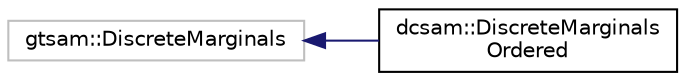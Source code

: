 digraph "Graphical Class Hierarchy"
{
 // LATEX_PDF_SIZE
  edge [fontname="Helvetica",fontsize="10",labelfontname="Helvetica",labelfontsize="10"];
  node [fontname="Helvetica",fontsize="10",shape=record];
  rankdir="LR";
  Node8 [label="gtsam::DiscreteMarginals",height=0.2,width=0.4,color="grey75", fillcolor="white", style="filled",tooltip=" "];
  Node8 -> Node0 [dir="back",color="midnightblue",fontsize="10",style="solid",fontname="Helvetica"];
  Node0 [label="dcsam::DiscreteMarginals\lOrdered",height=0.2,width=0.4,color="black", fillcolor="white", style="filled",URL="$classdcsam_1_1_discrete_marginals_ordered.html",tooltip="Simple discrete marginals class allowing specific ordering."];
}
